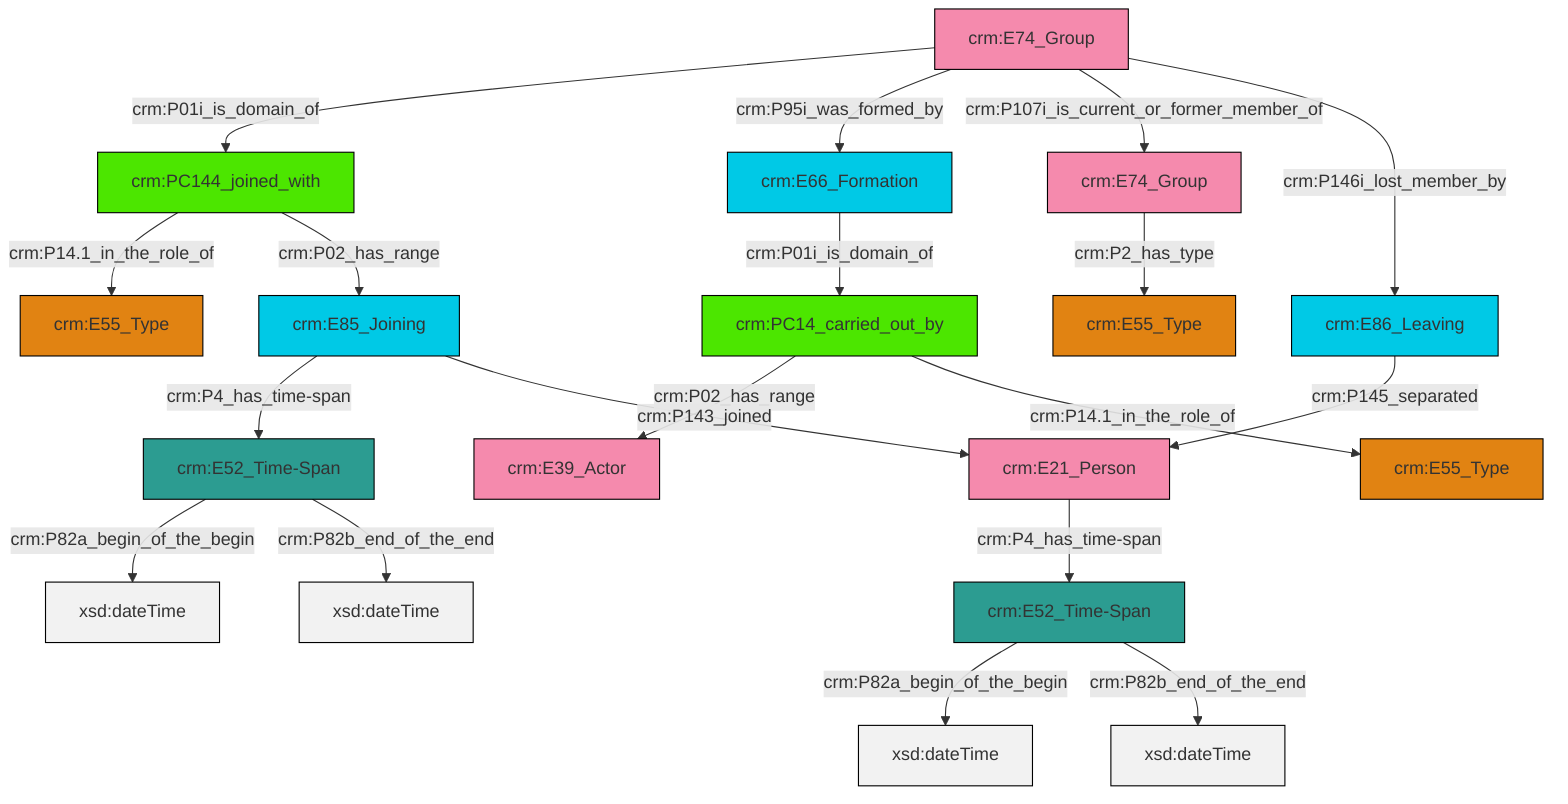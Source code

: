 graph TD
classDef Literal fill:#f2f2f2,stroke:#000000;
classDef CRM_Entity fill:#FFFFFF,stroke:#000000;
classDef Temporal_Entity fill:#00C9E6, stroke:#000000;
classDef Type fill:#E18312, stroke:#000000;
classDef Time-Span fill:#2C9C91, stroke:#000000;
classDef Appellation fill:#FFEB7F, stroke:#000000;
classDef Place fill:#008836, stroke:#000000;
classDef Persistent_Item fill:#B266B2, stroke:#000000;
classDef Conceptual_Object fill:#FFD700, stroke:#000000;
classDef Physical_Thing fill:#D2B48C, stroke:#000000;
classDef Actor fill:#f58aad, stroke:#000000;
classDef PC_Classes fill:#4ce600, stroke:#000000;
classDef Multi fill:#cccccc,stroke:#000000;

0["crm:E74_Group"]:::Actor -->|crm:P01i_is_domain_of| 1["crm:PC144_joined_with"]:::PC_Classes
0["crm:E74_Group"]:::Actor -->|crm:P95i_was_formed_by| 4["crm:E66_Formation"]:::Temporal_Entity
8["crm:PC14_carried_out_by"]:::PC_Classes -->|crm:P02_has_range| 5["crm:E39_Actor"]:::Actor
12["crm:E52_Time-Span"]:::Time-Span -->|crm:P82a_begin_of_the_begin| 13[xsd:dateTime]:::Literal
16["crm:E85_Joining"]:::Temporal_Entity -->|crm:P4_has_time-span| 12["crm:E52_Time-Span"]:::Time-Span
0["crm:E74_Group"]:::Actor -->|crm:P107i_is_current_or_former_member_of| 19["crm:E74_Group"]:::Actor
22["crm:E52_Time-Span"]:::Time-Span -->|crm:P82a_begin_of_the_begin| 23[xsd:dateTime]:::Literal
16["crm:E85_Joining"]:::Temporal_Entity -->|crm:P143_joined| 17["crm:E21_Person"]:::Actor
8["crm:PC14_carried_out_by"]:::PC_Classes -->|crm:P14.1_in_the_role_of| 14["crm:E55_Type"]:::Type
10["crm:E86_Leaving"]:::Temporal_Entity -->|crm:P145_separated| 17["crm:E21_Person"]:::Actor
1["crm:PC144_joined_with"]:::PC_Classes -->|crm:P14.1_in_the_role_of| 25["crm:E55_Type"]:::Type
12["crm:E52_Time-Span"]:::Time-Span -->|crm:P82b_end_of_the_end| 28[xsd:dateTime]:::Literal
17["crm:E21_Person"]:::Actor -->|crm:P4_has_time-span| 22["crm:E52_Time-Span"]:::Time-Span
19["crm:E74_Group"]:::Actor -->|crm:P2_has_type| 2["crm:E55_Type"]:::Type
1["crm:PC144_joined_with"]:::PC_Classes -->|crm:P02_has_range| 16["crm:E85_Joining"]:::Temporal_Entity
22["crm:E52_Time-Span"]:::Time-Span -->|crm:P82b_end_of_the_end| 33[xsd:dateTime]:::Literal
0["crm:E74_Group"]:::Actor -->|crm:P146i_lost_member_by| 10["crm:E86_Leaving"]:::Temporal_Entity
4["crm:E66_Formation"]:::Temporal_Entity -->|crm:P01i_is_domain_of| 8["crm:PC14_carried_out_by"]:::PC_Classes